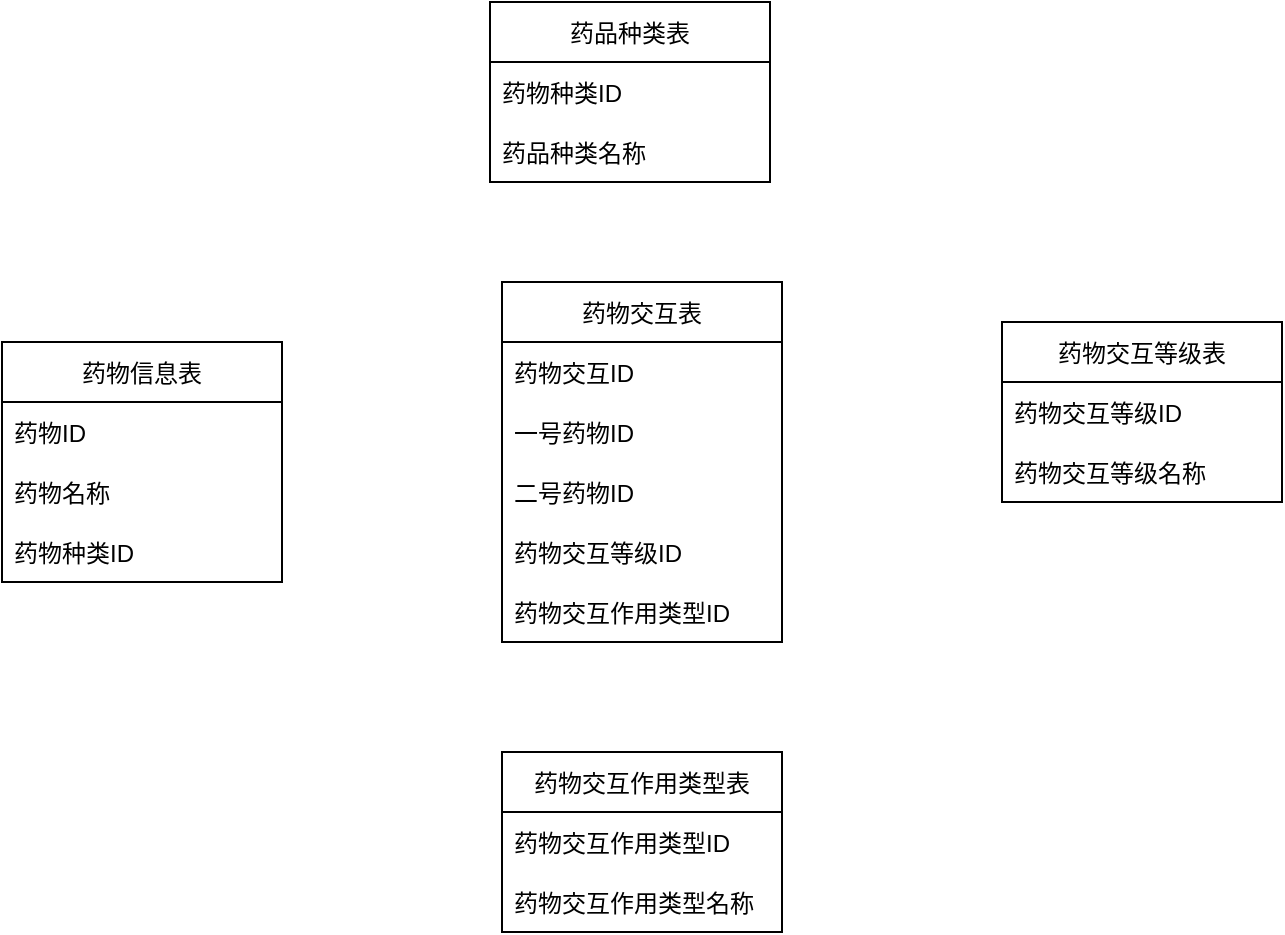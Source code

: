 <mxfile version="18.0.7" type="github">
  <diagram id="n8ofz_4CapBKel7ypv7i" name="Page-1">
    <mxGraphModel dx="820" dy="675" grid="1" gridSize="10" guides="1" tooltips="1" connect="1" arrows="1" fold="1" page="1" pageScale="1" pageWidth="827" pageHeight="1169" math="0" shadow="0">
      <root>
        <mxCell id="0" />
        <mxCell id="1" parent="0" />
        <mxCell id="9i4y1Kh2QoNs7plDu90J-1" value="药物信息表" style="swimlane;fontStyle=0;childLayout=stackLayout;horizontal=1;startSize=30;horizontalStack=0;resizeParent=1;resizeParentMax=0;resizeLast=0;collapsible=1;marginBottom=0;" vertex="1" parent="1">
          <mxGeometry x="100" y="290" width="140" height="120" as="geometry" />
        </mxCell>
        <mxCell id="9i4y1Kh2QoNs7plDu90J-2" value="药物ID" style="text;strokeColor=none;fillColor=none;align=left;verticalAlign=middle;spacingLeft=4;spacingRight=4;overflow=hidden;points=[[0,0.5],[1,0.5]];portConstraint=eastwest;rotatable=0;" vertex="1" parent="9i4y1Kh2QoNs7plDu90J-1">
          <mxGeometry y="30" width="140" height="30" as="geometry" />
        </mxCell>
        <mxCell id="9i4y1Kh2QoNs7plDu90J-3" value="药物名称" style="text;strokeColor=none;fillColor=none;align=left;verticalAlign=middle;spacingLeft=4;spacingRight=4;overflow=hidden;points=[[0,0.5],[1,0.5]];portConstraint=eastwest;rotatable=0;" vertex="1" parent="9i4y1Kh2QoNs7plDu90J-1">
          <mxGeometry y="60" width="140" height="30" as="geometry" />
        </mxCell>
        <mxCell id="9i4y1Kh2QoNs7plDu90J-4" value="药物种类ID" style="text;strokeColor=none;fillColor=none;align=left;verticalAlign=middle;spacingLeft=4;spacingRight=4;overflow=hidden;points=[[0,0.5],[1,0.5]];portConstraint=eastwest;rotatable=0;" vertex="1" parent="9i4y1Kh2QoNs7plDu90J-1">
          <mxGeometry y="90" width="140" height="30" as="geometry" />
        </mxCell>
        <mxCell id="9i4y1Kh2QoNs7plDu90J-5" value="药品种类表" style="swimlane;fontStyle=0;childLayout=stackLayout;horizontal=1;startSize=30;horizontalStack=0;resizeParent=1;resizeParentMax=0;resizeLast=0;collapsible=1;marginBottom=0;" vertex="1" parent="1">
          <mxGeometry x="344" y="120" width="140" height="90" as="geometry" />
        </mxCell>
        <mxCell id="9i4y1Kh2QoNs7plDu90J-6" value="药物种类ID" style="text;strokeColor=none;fillColor=none;align=left;verticalAlign=middle;spacingLeft=4;spacingRight=4;overflow=hidden;points=[[0,0.5],[1,0.5]];portConstraint=eastwest;rotatable=0;" vertex="1" parent="9i4y1Kh2QoNs7plDu90J-5">
          <mxGeometry y="30" width="140" height="30" as="geometry" />
        </mxCell>
        <mxCell id="9i4y1Kh2QoNs7plDu90J-7" value="药品种类名称" style="text;strokeColor=none;fillColor=none;align=left;verticalAlign=middle;spacingLeft=4;spacingRight=4;overflow=hidden;points=[[0,0.5],[1,0.5]];portConstraint=eastwest;rotatable=0;" vertex="1" parent="9i4y1Kh2QoNs7plDu90J-5">
          <mxGeometry y="60" width="140" height="30" as="geometry" />
        </mxCell>
        <mxCell id="9i4y1Kh2QoNs7plDu90J-9" value="药物交互表" style="swimlane;fontStyle=0;childLayout=stackLayout;horizontal=1;startSize=30;horizontalStack=0;resizeParent=1;resizeParentMax=0;resizeLast=0;collapsible=1;marginBottom=0;" vertex="1" parent="1">
          <mxGeometry x="350" y="260" width="140" height="180" as="geometry" />
        </mxCell>
        <mxCell id="9i4y1Kh2QoNs7plDu90J-10" value="药物交互ID" style="text;strokeColor=none;fillColor=none;align=left;verticalAlign=middle;spacingLeft=4;spacingRight=4;overflow=hidden;points=[[0,0.5],[1,0.5]];portConstraint=eastwest;rotatable=0;" vertex="1" parent="9i4y1Kh2QoNs7plDu90J-9">
          <mxGeometry y="30" width="140" height="30" as="geometry" />
        </mxCell>
        <mxCell id="9i4y1Kh2QoNs7plDu90J-11" value="一号药物ID" style="text;strokeColor=none;fillColor=none;align=left;verticalAlign=middle;spacingLeft=4;spacingRight=4;overflow=hidden;points=[[0,0.5],[1,0.5]];portConstraint=eastwest;rotatable=0;" vertex="1" parent="9i4y1Kh2QoNs7plDu90J-9">
          <mxGeometry y="60" width="140" height="30" as="geometry" />
        </mxCell>
        <mxCell id="9i4y1Kh2QoNs7plDu90J-12" value="二号药物ID" style="text;strokeColor=none;fillColor=none;align=left;verticalAlign=middle;spacingLeft=4;spacingRight=4;overflow=hidden;points=[[0,0.5],[1,0.5]];portConstraint=eastwest;rotatable=0;" vertex="1" parent="9i4y1Kh2QoNs7plDu90J-9">
          <mxGeometry y="90" width="140" height="30" as="geometry" />
        </mxCell>
        <mxCell id="9i4y1Kh2QoNs7plDu90J-17" value="药物交互等级ID" style="text;strokeColor=none;fillColor=none;align=left;verticalAlign=middle;spacingLeft=4;spacingRight=4;overflow=hidden;points=[[0,0.5],[1,0.5]];portConstraint=eastwest;rotatable=0;" vertex="1" parent="9i4y1Kh2QoNs7plDu90J-9">
          <mxGeometry y="120" width="140" height="30" as="geometry" />
        </mxCell>
        <mxCell id="9i4y1Kh2QoNs7plDu90J-22" value="药物交互作用类型ID" style="text;strokeColor=none;fillColor=none;align=left;verticalAlign=middle;spacingLeft=4;spacingRight=4;overflow=hidden;points=[[0,0.5],[1,0.5]];portConstraint=eastwest;rotatable=0;" vertex="1" parent="9i4y1Kh2QoNs7plDu90J-9">
          <mxGeometry y="150" width="140" height="30" as="geometry" />
        </mxCell>
        <mxCell id="9i4y1Kh2QoNs7plDu90J-13" value="药物交互等级表" style="swimlane;fontStyle=0;childLayout=stackLayout;horizontal=1;startSize=30;horizontalStack=0;resizeParent=1;resizeParentMax=0;resizeLast=0;collapsible=1;marginBottom=0;" vertex="1" parent="1">
          <mxGeometry x="600" y="280" width="140" height="90" as="geometry" />
        </mxCell>
        <mxCell id="9i4y1Kh2QoNs7plDu90J-14" value="药物交互等级ID" style="text;strokeColor=none;fillColor=none;align=left;verticalAlign=middle;spacingLeft=4;spacingRight=4;overflow=hidden;points=[[0,0.5],[1,0.5]];portConstraint=eastwest;rotatable=0;" vertex="1" parent="9i4y1Kh2QoNs7plDu90J-13">
          <mxGeometry y="30" width="140" height="30" as="geometry" />
        </mxCell>
        <mxCell id="9i4y1Kh2QoNs7plDu90J-15" value="药物交互等级名称" style="text;strokeColor=none;fillColor=none;align=left;verticalAlign=middle;spacingLeft=4;spacingRight=4;overflow=hidden;points=[[0,0.5],[1,0.5]];portConstraint=eastwest;rotatable=0;" vertex="1" parent="9i4y1Kh2QoNs7plDu90J-13">
          <mxGeometry y="60" width="140" height="30" as="geometry" />
        </mxCell>
        <mxCell id="9i4y1Kh2QoNs7plDu90J-18" value="药物交互作用类型表" style="swimlane;fontStyle=0;childLayout=stackLayout;horizontal=1;startSize=30;horizontalStack=0;resizeParent=1;resizeParentMax=0;resizeLast=0;collapsible=1;marginBottom=0;" vertex="1" parent="1">
          <mxGeometry x="350" y="495" width="140" height="90" as="geometry" />
        </mxCell>
        <mxCell id="9i4y1Kh2QoNs7plDu90J-20" value="药物交互作用类型ID" style="text;strokeColor=none;fillColor=none;align=left;verticalAlign=middle;spacingLeft=4;spacingRight=4;overflow=hidden;points=[[0,0.5],[1,0.5]];portConstraint=eastwest;rotatable=0;" vertex="1" parent="9i4y1Kh2QoNs7plDu90J-18">
          <mxGeometry y="30" width="140" height="30" as="geometry" />
        </mxCell>
        <mxCell id="9i4y1Kh2QoNs7plDu90J-21" value="药物交互作用类型名称" style="text;strokeColor=none;fillColor=none;align=left;verticalAlign=middle;spacingLeft=4;spacingRight=4;overflow=hidden;points=[[0,0.5],[1,0.5]];portConstraint=eastwest;rotatable=0;" vertex="1" parent="9i4y1Kh2QoNs7plDu90J-18">
          <mxGeometry y="60" width="140" height="30" as="geometry" />
        </mxCell>
      </root>
    </mxGraphModel>
  </diagram>
</mxfile>
